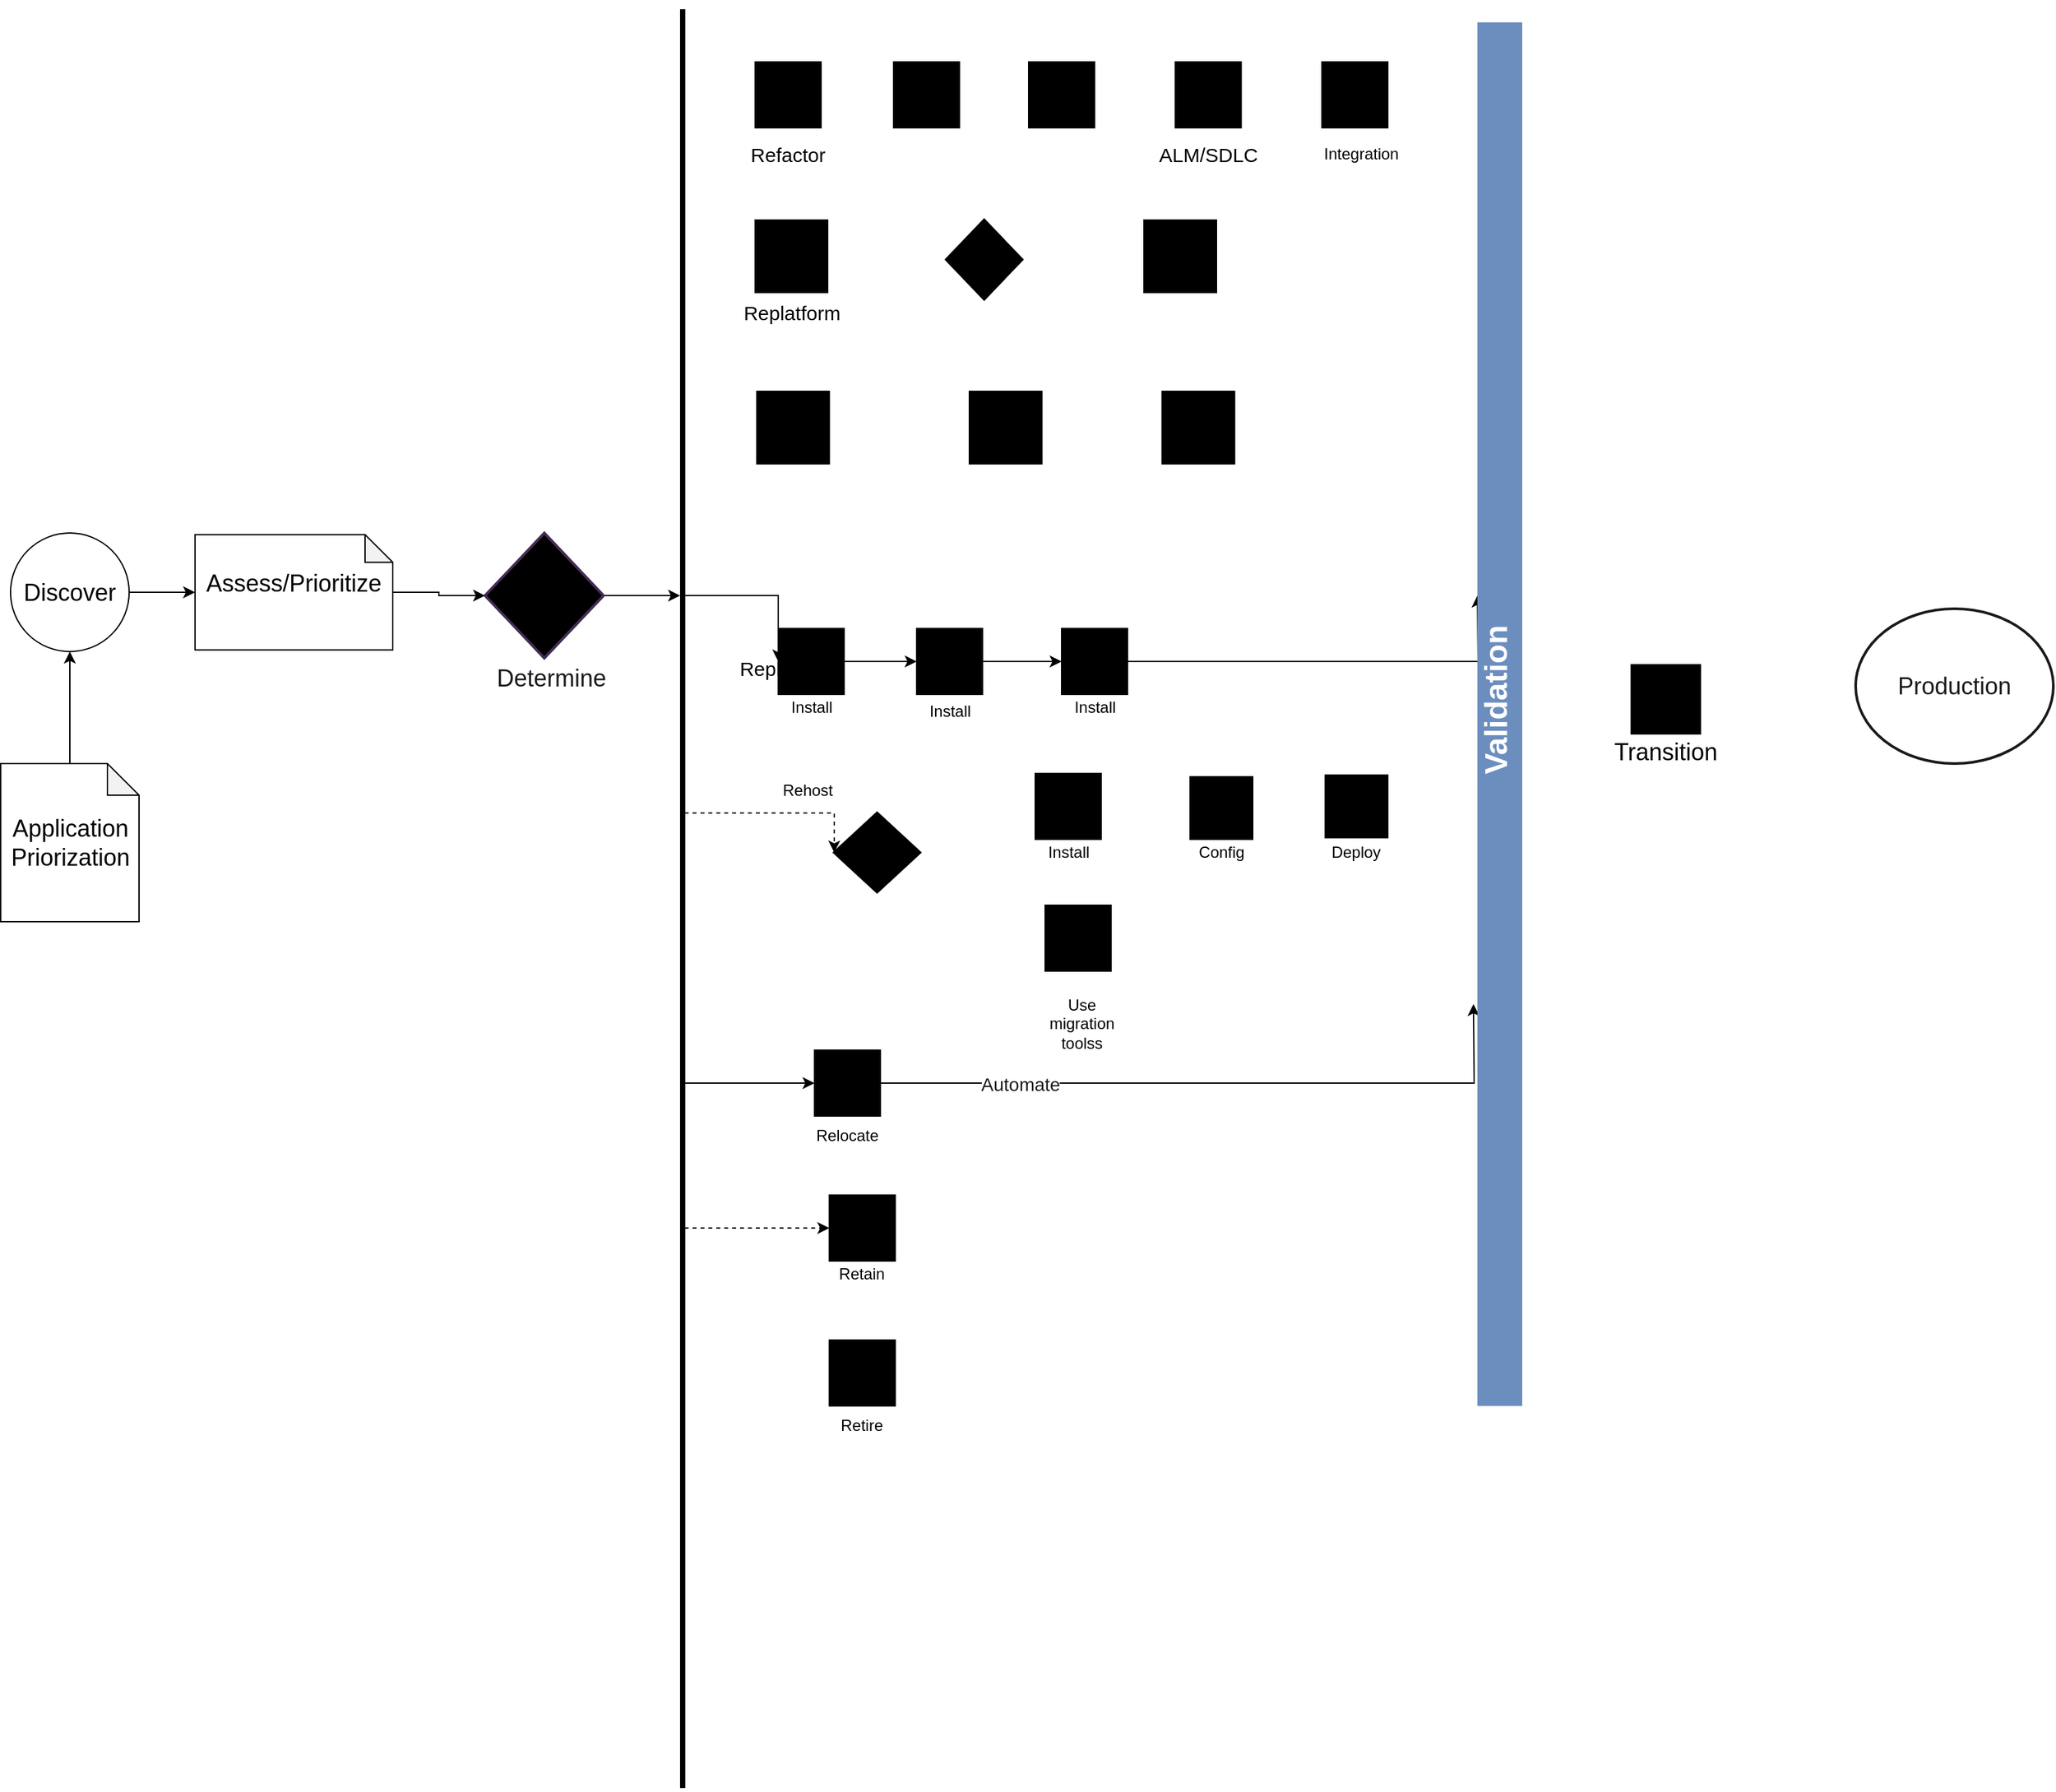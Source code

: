 <mxfile version="12.4.8" type="device"><diagram id="WdI82-OVaTQ0APfZ-3n4" name="Page-1"><mxGraphModel dx="946" dy="612" grid="1" gridSize="10" guides="1" tooltips="1" connect="1" arrows="1" fold="1" page="1" pageScale="1" pageWidth="850" pageHeight="1100" math="0" shadow="0"><root><mxCell id="0"/><mxCell id="1" parent="0"/><mxCell id="QtIUKFvKUNsT3HbQ4Rz3-181" style="edgeStyle=orthogonalEdgeStyle;rounded=0;orthogonalLoop=1;jettySize=auto;html=1;entryX=0;entryY=0.5;entryDx=0;entryDy=0;entryPerimeter=0;fontColor=#1a1a1a;" edge="1" parent="1" source="QtIUKFvKUNsT3HbQ4Rz3-1" target="QtIUKFvKUNsT3HbQ4Rz3-177"><mxGeometry relative="1" as="geometry"/></mxCell><mxCell id="QtIUKFvKUNsT3HbQ4Rz3-1" value="&lt;font style=&quot;font-size: 18px&quot;&gt;Discover&lt;/font&gt;" style="ellipse;whiteSpace=wrap;html=1;aspect=fixed;" vertex="1" parent="1"><mxGeometry x="30" y="437.5" width="90" height="90" as="geometry"/></mxCell><mxCell id="QtIUKFvKUNsT3HbQ4Rz3-12" style="edgeStyle=orthogonalEdgeStyle;rounded=0;orthogonalLoop=1;jettySize=auto;html=1;" edge="1" parent="1" source="QtIUKFvKUNsT3HbQ4Rz3-3" target="QtIUKFvKUNsT3HbQ4Rz3-32"><mxGeometry relative="1" as="geometry"><mxPoint x="550" y="485" as="targetPoint"/><Array as="points"><mxPoint x="540" y="485"/><mxPoint x="540" y="485"/></Array></mxGeometry></mxCell><mxCell id="QtIUKFvKUNsT3HbQ4Rz3-3" value="" style="strokeWidth=2;html=1;shape=mxgraph.flowchart.decision;whiteSpace=wrap;fillColor=#000000;strokeColor=#432D57;fontColor=#ffffff;" vertex="1" parent="1"><mxGeometry x="390" y="437.5" width="90" height="95" as="geometry"/></mxCell><mxCell id="QtIUKFvKUNsT3HbQ4Rz3-124" style="edgeStyle=orthogonalEdgeStyle;rounded=0;orthogonalLoop=1;jettySize=auto;html=1;" edge="1" parent="1" source="QtIUKFvKUNsT3HbQ4Rz3-32" target="QtIUKFvKUNsT3HbQ4Rz3-118"><mxGeometry relative="1" as="geometry"><Array as="points"><mxPoint x="560" y="855"/><mxPoint x="560" y="855"/></Array></mxGeometry></mxCell><mxCell id="QtIUKFvKUNsT3HbQ4Rz3-126" style="edgeStyle=orthogonalEdgeStyle;rounded=0;orthogonalLoop=1;jettySize=auto;html=1;entryX=0;entryY=0.5;entryDx=0;entryDy=0;dashed=1;" edge="1" parent="1" source="QtIUKFvKUNsT3HbQ4Rz3-32" target="QtIUKFvKUNsT3HbQ4Rz3-120"><mxGeometry relative="1" as="geometry"><Array as="points"><mxPoint x="580" y="965"/><mxPoint x="580" y="965"/></Array></mxGeometry></mxCell><mxCell id="QtIUKFvKUNsT3HbQ4Rz3-146" style="edgeStyle=orthogonalEdgeStyle;rounded=0;orthogonalLoop=1;jettySize=auto;html=1;entryX=0;entryY=0.5;entryDx=0;entryDy=0;entryPerimeter=0;dashed=1;fontColor=#1a1a1a;" edge="1" parent="1" source="QtIUKFvKUNsT3HbQ4Rz3-32" target="QtIUKFvKUNsT3HbQ4Rz3-94"><mxGeometry relative="1" as="geometry"><Array as="points"><mxPoint x="600" y="650"/><mxPoint x="600" y="650"/></Array></mxGeometry></mxCell><mxCell id="QtIUKFvKUNsT3HbQ4Rz3-164" style="edgeStyle=orthogonalEdgeStyle;rounded=0;orthogonalLoop=1;jettySize=auto;html=1;entryX=0;entryY=0.5;entryDx=0;entryDy=0;fontColor=#1a1a1a;" edge="1" parent="1" source="QtIUKFvKUNsT3HbQ4Rz3-32" target="QtIUKFvKUNsT3HbQ4Rz3-79"><mxGeometry relative="1" as="geometry"><Array as="points"><mxPoint x="600" y="485"/><mxPoint x="600" y="485"/></Array></mxGeometry></mxCell><mxCell id="QtIUKFvKUNsT3HbQ4Rz3-32" value="" style="line;strokeWidth=4;direction=south;html=1;perimeter=backbonePerimeter;points=[];outlineConnect=0;fillColor=#000000;" vertex="1" parent="1"><mxGeometry x="535" y="40" width="10" height="1350" as="geometry"/></mxCell><mxCell id="QtIUKFvKUNsT3HbQ4Rz3-33" value="" style="whiteSpace=wrap;html=1;aspect=fixed;fillColor=#000000;" vertex="1" parent="1"><mxGeometry x="595" y="80" width="50" height="50" as="geometry"/></mxCell><mxCell id="QtIUKFvKUNsT3HbQ4Rz3-41" value="" style="whiteSpace=wrap;html=1;aspect=fixed;fillColor=#000000;" vertex="1" parent="1"><mxGeometry x="700" y="80" width="50" height="50" as="geometry"/></mxCell><mxCell id="QtIUKFvKUNsT3HbQ4Rz3-43" value="" style="whiteSpace=wrap;html=1;aspect=fixed;fillColor=#000000;" vertex="1" parent="1"><mxGeometry x="802.5" y="80" width="50" height="50" as="geometry"/></mxCell><mxCell id="QtIUKFvKUNsT3HbQ4Rz3-45" value="" style="whiteSpace=wrap;html=1;aspect=fixed;fillColor=#000000;" vertex="1" parent="1"><mxGeometry x="913.75" y="80" width="50" height="50" as="geometry"/></mxCell><mxCell id="QtIUKFvKUNsT3HbQ4Rz3-47" value="" style="whiteSpace=wrap;html=1;aspect=fixed;fillColor=#000000;" vertex="1" parent="1"><mxGeometry x="1025" y="80" width="50" height="50" as="geometry"/></mxCell><mxCell id="QtIUKFvKUNsT3HbQ4Rz3-54" value="&lt;font style=&quot;font-size: 15px&quot;&gt;ALM/SDLC&lt;/font&gt;" style="text;html=1;strokeColor=none;fillColor=none;align=center;verticalAlign=middle;whiteSpace=wrap;rounded=0;" vertex="1" parent="1"><mxGeometry x="918.75" y="140" width="40" height="20" as="geometry"/></mxCell><mxCell id="QtIUKFvKUNsT3HbQ4Rz3-55" value="Integration" style="text;html=1;strokeColor=none;fillColor=none;align=center;verticalAlign=middle;whiteSpace=wrap;rounded=0;" vertex="1" parent="1"><mxGeometry x="1035" y="140" width="40" height="20" as="geometry"/></mxCell><mxCell id="QtIUKFvKUNsT3HbQ4Rz3-62" value="" style="whiteSpace=wrap;html=1;aspect=fixed;fillColor=#000000;" vertex="1" parent="1"><mxGeometry x="595" y="200" width="55" height="55" as="geometry"/></mxCell><mxCell id="QtIUKFvKUNsT3HbQ4Rz3-66" value="" style="whiteSpace=wrap;html=1;aspect=fixed;fillColor=#000000;" vertex="1" parent="1"><mxGeometry x="890" y="200" width="55" height="55" as="geometry"/></mxCell><mxCell id="QtIUKFvKUNsT3HbQ4Rz3-76" value="" style="strokeWidth=2;html=1;shape=mxgraph.flowchart.decision;whiteSpace=wrap;fillColor=#000000;" vertex="1" parent="1"><mxGeometry x="740" y="200" width="57.5" height="60" as="geometry"/></mxCell><mxCell id="QtIUKFvKUNsT3HbQ4Rz3-165" style="edgeStyle=orthogonalEdgeStyle;rounded=0;orthogonalLoop=1;jettySize=auto;html=1;entryX=0;entryY=0.5;entryDx=0;entryDy=0;fontColor=#1a1a1a;" edge="1" parent="1" source="QtIUKFvKUNsT3HbQ4Rz3-79" target="QtIUKFvKUNsT3HbQ4Rz3-81"><mxGeometry relative="1" as="geometry"/></mxCell><mxCell id="QtIUKFvKUNsT3HbQ4Rz3-79" value="" style="whiteSpace=wrap;html=1;aspect=fixed;fillColor=#000000;" vertex="1" parent="1"><mxGeometry x="612.5" y="510" width="50" height="50" as="geometry"/></mxCell><mxCell id="QtIUKFvKUNsT3HbQ4Rz3-85" value="" style="edgeStyle=orthogonalEdgeStyle;rounded=0;orthogonalLoop=1;jettySize=auto;html=1;" edge="1" parent="1" source="QtIUKFvKUNsT3HbQ4Rz3-81" target="QtIUKFvKUNsT3HbQ4Rz3-84"><mxGeometry relative="1" as="geometry"/></mxCell><mxCell id="QtIUKFvKUNsT3HbQ4Rz3-81" value="" style="whiteSpace=wrap;html=1;aspect=fixed;fillColor=#000000;" vertex="1" parent="1"><mxGeometry x="717.5" y="510" width="50" height="50" as="geometry"/></mxCell><mxCell id="QtIUKFvKUNsT3HbQ4Rz3-142" style="edgeStyle=orthogonalEdgeStyle;rounded=0;orthogonalLoop=1;jettySize=auto;html=1;fontColor=#ffffff;" edge="1" parent="1" source="QtIUKFvKUNsT3HbQ4Rz3-84"><mxGeometry relative="1" as="geometry"><mxPoint x="1143" y="485" as="targetPoint"/></mxGeometry></mxCell><mxCell id="QtIUKFvKUNsT3HbQ4Rz3-84" value="" style="whiteSpace=wrap;html=1;aspect=fixed;fillColor=#000000;" vertex="1" parent="1"><mxGeometry x="827.5" y="510" width="50" height="50" as="geometry"/></mxCell><mxCell id="QtIUKFvKUNsT3HbQ4Rz3-88" value="Rehost" style="text;html=1;strokeColor=none;fillColor=none;align=center;verticalAlign=middle;whiteSpace=wrap;rounded=0;" vertex="1" parent="1"><mxGeometry x="615" y="622.5" width="40" height="20" as="geometry"/></mxCell><mxCell id="QtIUKFvKUNsT3HbQ4Rz3-90" value="" style="whiteSpace=wrap;html=1;aspect=fixed;fillColor=#000000;" vertex="1" parent="1"><mxGeometry x="807.5" y="620" width="50" height="50" as="geometry"/></mxCell><mxCell id="QtIUKFvKUNsT3HbQ4Rz3-112" value="" style="whiteSpace=wrap;html=1;aspect=fixed;fillColor=#000000;" vertex="1" parent="1"><mxGeometry x="925" y="622.5" width="47.5" height="47.5" as="geometry"/></mxCell><mxCell id="QtIUKFvKUNsT3HbQ4Rz3-115" value="" style="whiteSpace=wrap;html=1;aspect=fixed;fillColor=#000000;" vertex="1" parent="1"><mxGeometry x="1027.5" y="621.25" width="47.5" height="47.5" as="geometry"/></mxCell><mxCell id="QtIUKFvKUNsT3HbQ4Rz3-91" value="" style="whiteSpace=wrap;html=1;aspect=fixed;fillColor=#000000;" vertex="1" parent="1"><mxGeometry x="815" y="720" width="50" height="50" as="geometry"/></mxCell><mxCell id="QtIUKFvKUNsT3HbQ4Rz3-92" value="Install" style="text;html=1;strokeColor=none;fillColor=none;align=center;verticalAlign=middle;whiteSpace=wrap;rounded=0;" vertex="1" parent="1"><mxGeometry x="812.5" y="670" width="40" height="20" as="geometry"/></mxCell><mxCell id="QtIUKFvKUNsT3HbQ4Rz3-93" value="Use migration toolss" style="text;html=1;strokeColor=none;fillColor=none;align=center;verticalAlign=middle;whiteSpace=wrap;rounded=0;" vertex="1" parent="1"><mxGeometry x="822.5" y="800" width="40" height="20" as="geometry"/></mxCell><mxCell id="QtIUKFvKUNsT3HbQ4Rz3-94" value="" style="strokeWidth=2;html=1;shape=mxgraph.flowchart.decision;whiteSpace=wrap;fillColor=#000000;" vertex="1" parent="1"><mxGeometry x="655" y="650" width="65" height="60" as="geometry"/></mxCell><mxCell id="QtIUKFvKUNsT3HbQ4Rz3-114" value="Config" style="text;html=1;strokeColor=none;fillColor=none;align=center;verticalAlign=middle;whiteSpace=wrap;rounded=0;" vertex="1" parent="1"><mxGeometry x="928.75" y="670" width="40" height="20" as="geometry"/></mxCell><mxCell id="QtIUKFvKUNsT3HbQ4Rz3-117" value="Deploy" style="text;html=1;strokeColor=none;fillColor=none;align=center;verticalAlign=middle;whiteSpace=wrap;rounded=0;" vertex="1" parent="1"><mxGeometry x="1031.25" y="670" width="40" height="20" as="geometry"/></mxCell><mxCell id="QtIUKFvKUNsT3HbQ4Rz3-147" style="edgeStyle=orthogonalEdgeStyle;rounded=0;orthogonalLoop=1;jettySize=auto;html=1;fontColor=#1a1a1a;" edge="1" parent="1" source="QtIUKFvKUNsT3HbQ4Rz3-118"><mxGeometry relative="1" as="geometry"><mxPoint x="1140" y="795" as="targetPoint"/></mxGeometry></mxCell><mxCell id="QtIUKFvKUNsT3HbQ4Rz3-148" value="&lt;font style=&quot;font-size: 14px&quot;&gt;Automate&lt;/font&gt;" style="text;html=1;align=center;verticalAlign=middle;resizable=0;points=[];labelBackgroundColor=#ffffff;fontColor=#1a1a1a;" vertex="1" connectable="0" parent="QtIUKFvKUNsT3HbQ4Rz3-147"><mxGeometry x="-0.587" y="-1" relative="1" as="geometry"><mxPoint as="offset"/></mxGeometry></mxCell><mxCell id="QtIUKFvKUNsT3HbQ4Rz3-118" value="" style="whiteSpace=wrap;html=1;aspect=fixed;fillColor=#000000;" vertex="1" parent="1"><mxGeometry x="640" y="830" width="50" height="50" as="geometry"/></mxCell><mxCell id="QtIUKFvKUNsT3HbQ4Rz3-119" value="&lt;div&gt;Relocate&lt;/div&gt;" style="text;html=1;strokeColor=none;fillColor=none;align=center;verticalAlign=middle;whiteSpace=wrap;rounded=0;" vertex="1" parent="1"><mxGeometry x="645" y="890" width="40" height="10" as="geometry"/></mxCell><mxCell id="QtIUKFvKUNsT3HbQ4Rz3-120" value="" style="whiteSpace=wrap;html=1;aspect=fixed;fillColor=#000000;" vertex="1" parent="1"><mxGeometry x="651.25" y="940" width="50" height="50" as="geometry"/></mxCell><mxCell id="QtIUKFvKUNsT3HbQ4Rz3-121" value="Retain" style="text;html=1;strokeColor=none;fillColor=none;align=center;verticalAlign=middle;whiteSpace=wrap;rounded=0;" vertex="1" parent="1"><mxGeometry x="656.25" y="990" width="40" height="20" as="geometry"/></mxCell><mxCell id="QtIUKFvKUNsT3HbQ4Rz3-122" value="" style="whiteSpace=wrap;html=1;aspect=fixed;fillColor=#000000;" vertex="1" parent="1"><mxGeometry x="651.25" y="1050" width="50" height="50" as="geometry"/></mxCell><mxCell id="QtIUKFvKUNsT3HbQ4Rz3-123" value="Retire" style="text;html=1;strokeColor=none;fillColor=none;align=center;verticalAlign=middle;whiteSpace=wrap;rounded=0;" vertex="1" parent="1"><mxGeometry x="656.25" y="1110" width="40" height="10" as="geometry"/></mxCell><mxCell id="QtIUKFvKUNsT3HbQ4Rz3-130" value="" style="line;strokeWidth=34;direction=south;html=1;perimeter=backbonePerimeter;points=[];outlineConnect=0;fillColor=#dae8fc;strokeColor=#6c8ebf;" vertex="1" parent="1"><mxGeometry x="1135" y="50" width="50" height="1050" as="geometry"/></mxCell><mxCell id="QtIUKFvKUNsT3HbQ4Rz3-134" value="&lt;font color=&quot;#ffffff&quot;&gt;Validation&lt;/font&gt;" style="text;html=1;fontSize=24;fontStyle=1;verticalAlign=middle;align=center;rotation=-90;" vertex="1" parent="1"><mxGeometry x="1107.5" y="547.5" width="100" height="35" as="geometry"/></mxCell><mxCell id="QtIUKFvKUNsT3HbQ4Rz3-149" value="" style="whiteSpace=wrap;html=1;aspect=fixed;fillColor=#000000;" vertex="1" parent="1"><mxGeometry x="1259.71" y="537.5" width="52.5" height="52.5" as="geometry"/></mxCell><mxCell id="QtIUKFvKUNsT3HbQ4Rz3-150" value="&lt;font style=&quot;font-size: 18px&quot;&gt;Transition&lt;/font&gt;" style="text;html=1;strokeColor=none;fillColor=none;align=center;verticalAlign=middle;whiteSpace=wrap;rounded=0;" vertex="1" parent="1"><mxGeometry x="1265.96" y="595" width="40" height="17.5" as="geometry"/></mxCell><mxCell id="QtIUKFvKUNsT3HbQ4Rz3-159" value="&lt;font style=&quot;font-size: 18px&quot;&gt;Production&lt;/font&gt;" style="ellipse;whiteSpace=wrap;html=1;strokeColor=#1a1a1a;strokeWidth=2;fillColor=none;gradientColor=none;fontColor=#1a1a1a;" vertex="1" parent="1"><mxGeometry x="1430" y="495" width="150" height="117.5" as="geometry"/></mxCell><mxCell id="QtIUKFvKUNsT3HbQ4Rz3-161" value="&lt;font style=&quot;font-size: 18px&quot;&gt;Determine&lt;/font&gt;" style="text;html=1;align=center;verticalAlign=middle;resizable=0;points=[];autosize=1;fontColor=#1a1a1a;" vertex="1" parent="1"><mxGeometry x="390" y="537.5" width="100" height="20" as="geometry"/></mxCell><mxCell id="QtIUKFvKUNsT3HbQ4Rz3-173" value="Install" style="text;html=1;strokeColor=none;fillColor=none;align=center;verticalAlign=middle;whiteSpace=wrap;rounded=0;" vertex="1" parent="1"><mxGeometry x="617.5" y="560" width="40" height="20" as="geometry"/></mxCell><mxCell id="QtIUKFvKUNsT3HbQ4Rz3-174" value="Install" style="text;html=1;strokeColor=none;fillColor=none;align=center;verticalAlign=middle;whiteSpace=wrap;rounded=0;" vertex="1" parent="1"><mxGeometry x="722.5" y="562.5" width="40" height="20" as="geometry"/></mxCell><mxCell id="QtIUKFvKUNsT3HbQ4Rz3-175" value="Install" style="text;html=1;strokeColor=none;fillColor=none;align=center;verticalAlign=middle;whiteSpace=wrap;rounded=0;" vertex="1" parent="1"><mxGeometry x="832.5" y="560" width="40" height="20" as="geometry"/></mxCell><mxCell id="QtIUKFvKUNsT3HbQ4Rz3-183" style="edgeStyle=orthogonalEdgeStyle;rounded=0;orthogonalLoop=1;jettySize=auto;html=1;entryX=0;entryY=0.5;entryDx=0;entryDy=0;entryPerimeter=0;fontColor=#1a1a1a;" edge="1" parent="1" source="QtIUKFvKUNsT3HbQ4Rz3-177" target="QtIUKFvKUNsT3HbQ4Rz3-3"><mxGeometry relative="1" as="geometry"/></mxCell><mxCell id="QtIUKFvKUNsT3HbQ4Rz3-177" value="&lt;div style=&quot;font-size: 18px&quot;&gt;Assess/Prioritize&lt;/div&gt;&lt;div&gt;&lt;br&gt;&lt;/div&gt;" style="shape=note;whiteSpace=wrap;html=1;backgroundOutline=1;darkOpacity=0.05;size=21;" vertex="1" parent="1"><mxGeometry x="170" y="438.75" width="150" height="87.5" as="geometry"/></mxCell><mxCell id="QtIUKFvKUNsT3HbQ4Rz3-180" style="edgeStyle=orthogonalEdgeStyle;rounded=0;orthogonalLoop=1;jettySize=auto;html=1;entryX=0.5;entryY=1;entryDx=0;entryDy=0;fontColor=#1a1a1a;" edge="1" parent="1" source="QtIUKFvKUNsT3HbQ4Rz3-179" target="QtIUKFvKUNsT3HbQ4Rz3-1"><mxGeometry relative="1" as="geometry"/></mxCell><mxCell id="QtIUKFvKUNsT3HbQ4Rz3-179" value="&lt;div style=&quot;font-size: 18px&quot;&gt;&lt;font style=&quot;font-size: 18px&quot;&gt;&lt;br&gt;&lt;/font&gt;&lt;/div&gt;&lt;div style=&quot;font-size: 18px&quot;&gt;&lt;font style=&quot;font-size: 18px&quot;&gt;Application Priorization&lt;/font&gt;&lt;/div&gt;&lt;div style=&quot;font-size: 18px&quot;&gt;&lt;font style=&quot;font-size: 18px&quot;&gt;&lt;br&gt;&lt;/font&gt;&lt;/div&gt;" style="shape=note;whiteSpace=wrap;html=1;backgroundOutline=1;darkOpacity=0.05;size=24;" vertex="1" parent="1"><mxGeometry x="22.5" y="612.5" width="105" height="120" as="geometry"/></mxCell><mxCell id="QtIUKFvKUNsT3HbQ4Rz3-195" value="&lt;font style=&quot;font-size: 15px&quot;&gt;Refactor&lt;/font&gt;" style="text;html=1;strokeColor=none;fillColor=none;align=center;verticalAlign=middle;whiteSpace=wrap;rounded=0;" vertex="1" parent="1"><mxGeometry x="600" y="140" width="40" height="20" as="geometry"/></mxCell><mxCell id="QtIUKFvKUNsT3HbQ4Rz3-196" value="&lt;font style=&quot;font-size: 15px&quot;&gt;Replatform&lt;/font&gt;" style="text;html=1;strokeColor=none;fillColor=none;align=center;verticalAlign=middle;whiteSpace=wrap;rounded=0;" vertex="1" parent="1"><mxGeometry x="602.5" y="260" width="40" height="20" as="geometry"/></mxCell><mxCell id="QtIUKFvKUNsT3HbQ4Rz3-197" value="" style="whiteSpace=wrap;html=1;aspect=fixed;fillColor=#000000;" vertex="1" parent="1"><mxGeometry x="596.25" y="330" width="55" height="55" as="geometry"/></mxCell><mxCell id="QtIUKFvKUNsT3HbQ4Rz3-198" value="" style="whiteSpace=wrap;html=1;aspect=fixed;fillColor=#000000;" vertex="1" parent="1"><mxGeometry x="903.75" y="330" width="55" height="55" as="geometry"/></mxCell><mxCell id="QtIUKFvKUNsT3HbQ4Rz3-200" value="&lt;font style=&quot;font-size: 15px&quot;&gt;Replatform&lt;/font&gt;" style="text;html=1;strokeColor=none;fillColor=none;align=center;verticalAlign=middle;whiteSpace=wrap;rounded=0;" vertex="1" parent="1"><mxGeometry x="600" y="530" width="40" height="20" as="geometry"/></mxCell><mxCell id="QtIUKFvKUNsT3HbQ4Rz3-201" value="" style="whiteSpace=wrap;html=1;aspect=fixed;fillColor=#000000;" vertex="1" parent="1"><mxGeometry x="757.5" y="330" width="55" height="55" as="geometry"/></mxCell></root></mxGraphModel></diagram></mxfile>